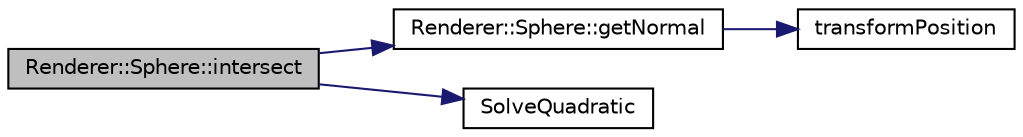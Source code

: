 digraph "Renderer::Sphere::intersect"
{
  edge [fontname="Helvetica",fontsize="10",labelfontname="Helvetica",labelfontsize="10"];
  node [fontname="Helvetica",fontsize="10",shape=record];
  rankdir="LR";
  Node1 [label="Renderer::Sphere::intersect",height=0.2,width=0.4,color="black", fillcolor="grey75", style="filled", fontcolor="black"];
  Node1 -> Node2 [color="midnightblue",fontsize="10",style="solid",fontname="Helvetica"];
  Node2 [label="Renderer::Sphere::getNormal",height=0.2,width=0.4,color="black", fillcolor="white", style="filled",URL="$class_renderer_1_1_sphere.html#a9a25c8561b372c717b03ab1696473b73",tooltip="getNormal calculates the surface normal a certain point "];
  Node2 -> Node3 [color="midnightblue",fontsize="10",style="solid",fontname="Helvetica"];
  Node3 [label="transformPosition",height=0.2,width=0.4,color="black", fillcolor="white", style="filled",URL="$tracemath_8cpp.html#a70d4019cedd59fd08c763a06b47b2d45",tooltip="transformPosition transforms a point vector by a transform matrix "];
  Node1 -> Node4 [color="midnightblue",fontsize="10",style="solid",fontname="Helvetica"];
  Node4 [label="SolveQuadratic",height=0.2,width=0.4,color="black", fillcolor="white", style="filled",URL="$tracemath_8cpp.html#a69ce87f2be8257a30cb1d2998f0d8e9c",tooltip="SolveQuadratic. "];
}
